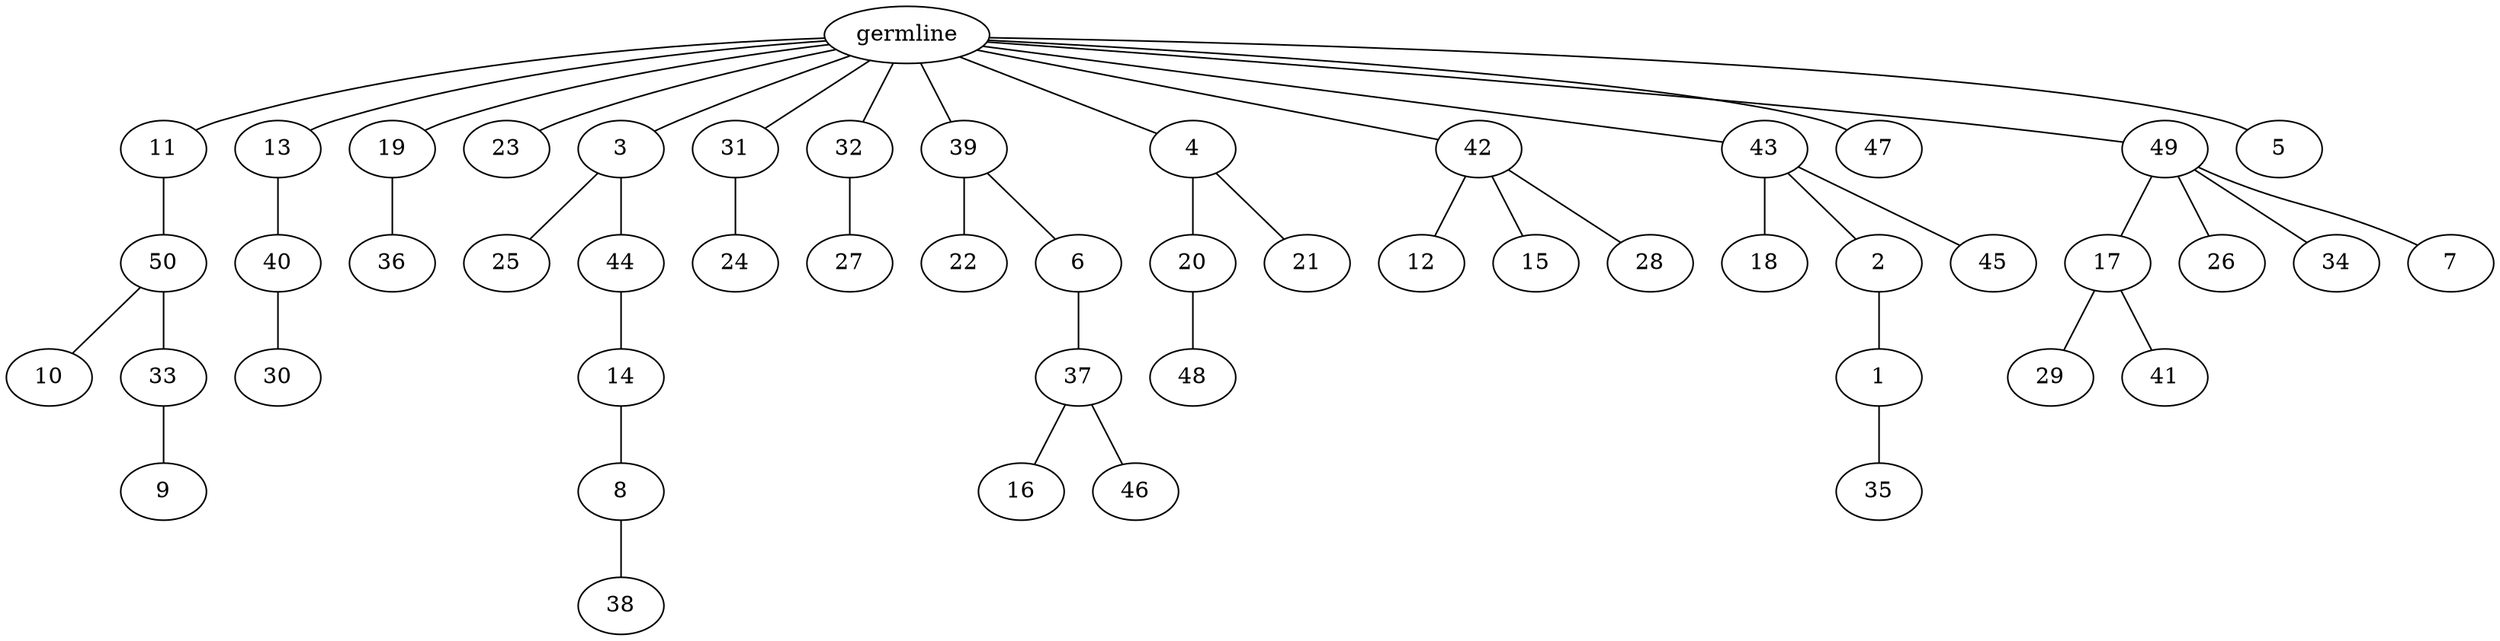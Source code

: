 graph tree {
    "140334673466224" [label="germline"];
    "140334671483472" [label="11"];
    "140334671485056" [label="50"];
    "140334671485728" [label="10"];
    "140334671485776" [label="33"];
    "140334671486544" [label="9"];
    "140334671483376" [label="13"];
    "140334671484240" [label="40"];
    "140334671483760" [label="30"];
    "140334671482944" [label="19"];
    "140334671484624" [label="36"];
    "140334671484432" [label="23"];
    "140334671485488" [label="3"];
    "140334671484048" [label="25"];
    "140334671484192" [label="44"];
    "140334671483952" [label="14"];
    "140334671486400" [label="8"];
    "140334671486880" [label="38"];
    "140334671486736" [label="31"];
    "140334671484816" [label="24"];
    "140334671484576" [label="32"];
    "140334671484864" [label="27"];
    "140334671486688" [label="39"];
    "140334667124064" [label="22"];
    "140334667124160" [label="6"];
    "140334667123392" [label="37"];
    "140334667124208" [label="16"];
    "140334667123584" [label="46"];
    "140334671486256" [label="4"];
    "140334667121328" [label="20"];
    "140334667123152" [label="48"];
    "140334667123824" [label="21"];
    "140334667124688" [label="42"];
    "140334667123728" [label="12"];
    "140334667122720" [label="15"];
    "140334667122288" [label="28"];
    "140334667123440" [label="43"];
    "140334667055408" [label="18"];
    "140334667058816" [label="2"];
    "140334667056080" [label="1"];
    "140334667055216" [label="35"];
    "140334667055600" [label="45"];
    "140334667056896" [label="47"];
    "140334667055936" [label="49"];
    "140334667056848" [label="17"];
    "140334667056128" [label="29"];
    "140334658738112" [label="41"];
    "140334667058288" [label="26"];
    "140334667057232" [label="34"];
    "140334667057520" [label="7"];
    "140334667057424" [label="5"];
    "140334673466224" -- "140334671483472";
    "140334673466224" -- "140334671483376";
    "140334673466224" -- "140334671482944";
    "140334673466224" -- "140334671484432";
    "140334673466224" -- "140334671485488";
    "140334673466224" -- "140334671486736";
    "140334673466224" -- "140334671484576";
    "140334673466224" -- "140334671486688";
    "140334673466224" -- "140334671486256";
    "140334673466224" -- "140334667124688";
    "140334673466224" -- "140334667123440";
    "140334673466224" -- "140334667056896";
    "140334673466224" -- "140334667055936";
    "140334673466224" -- "140334667057424";
    "140334671483472" -- "140334671485056";
    "140334671485056" -- "140334671485728";
    "140334671485056" -- "140334671485776";
    "140334671485776" -- "140334671486544";
    "140334671483376" -- "140334671484240";
    "140334671484240" -- "140334671483760";
    "140334671482944" -- "140334671484624";
    "140334671485488" -- "140334671484048";
    "140334671485488" -- "140334671484192";
    "140334671484192" -- "140334671483952";
    "140334671483952" -- "140334671486400";
    "140334671486400" -- "140334671486880";
    "140334671486736" -- "140334671484816";
    "140334671484576" -- "140334671484864";
    "140334671486688" -- "140334667124064";
    "140334671486688" -- "140334667124160";
    "140334667124160" -- "140334667123392";
    "140334667123392" -- "140334667124208";
    "140334667123392" -- "140334667123584";
    "140334671486256" -- "140334667121328";
    "140334671486256" -- "140334667123824";
    "140334667121328" -- "140334667123152";
    "140334667124688" -- "140334667123728";
    "140334667124688" -- "140334667122720";
    "140334667124688" -- "140334667122288";
    "140334667123440" -- "140334667055408";
    "140334667123440" -- "140334667058816";
    "140334667123440" -- "140334667055600";
    "140334667058816" -- "140334667056080";
    "140334667056080" -- "140334667055216";
    "140334667055936" -- "140334667056848";
    "140334667055936" -- "140334667058288";
    "140334667055936" -- "140334667057232";
    "140334667055936" -- "140334667057520";
    "140334667056848" -- "140334667056128";
    "140334667056848" -- "140334658738112";
}
